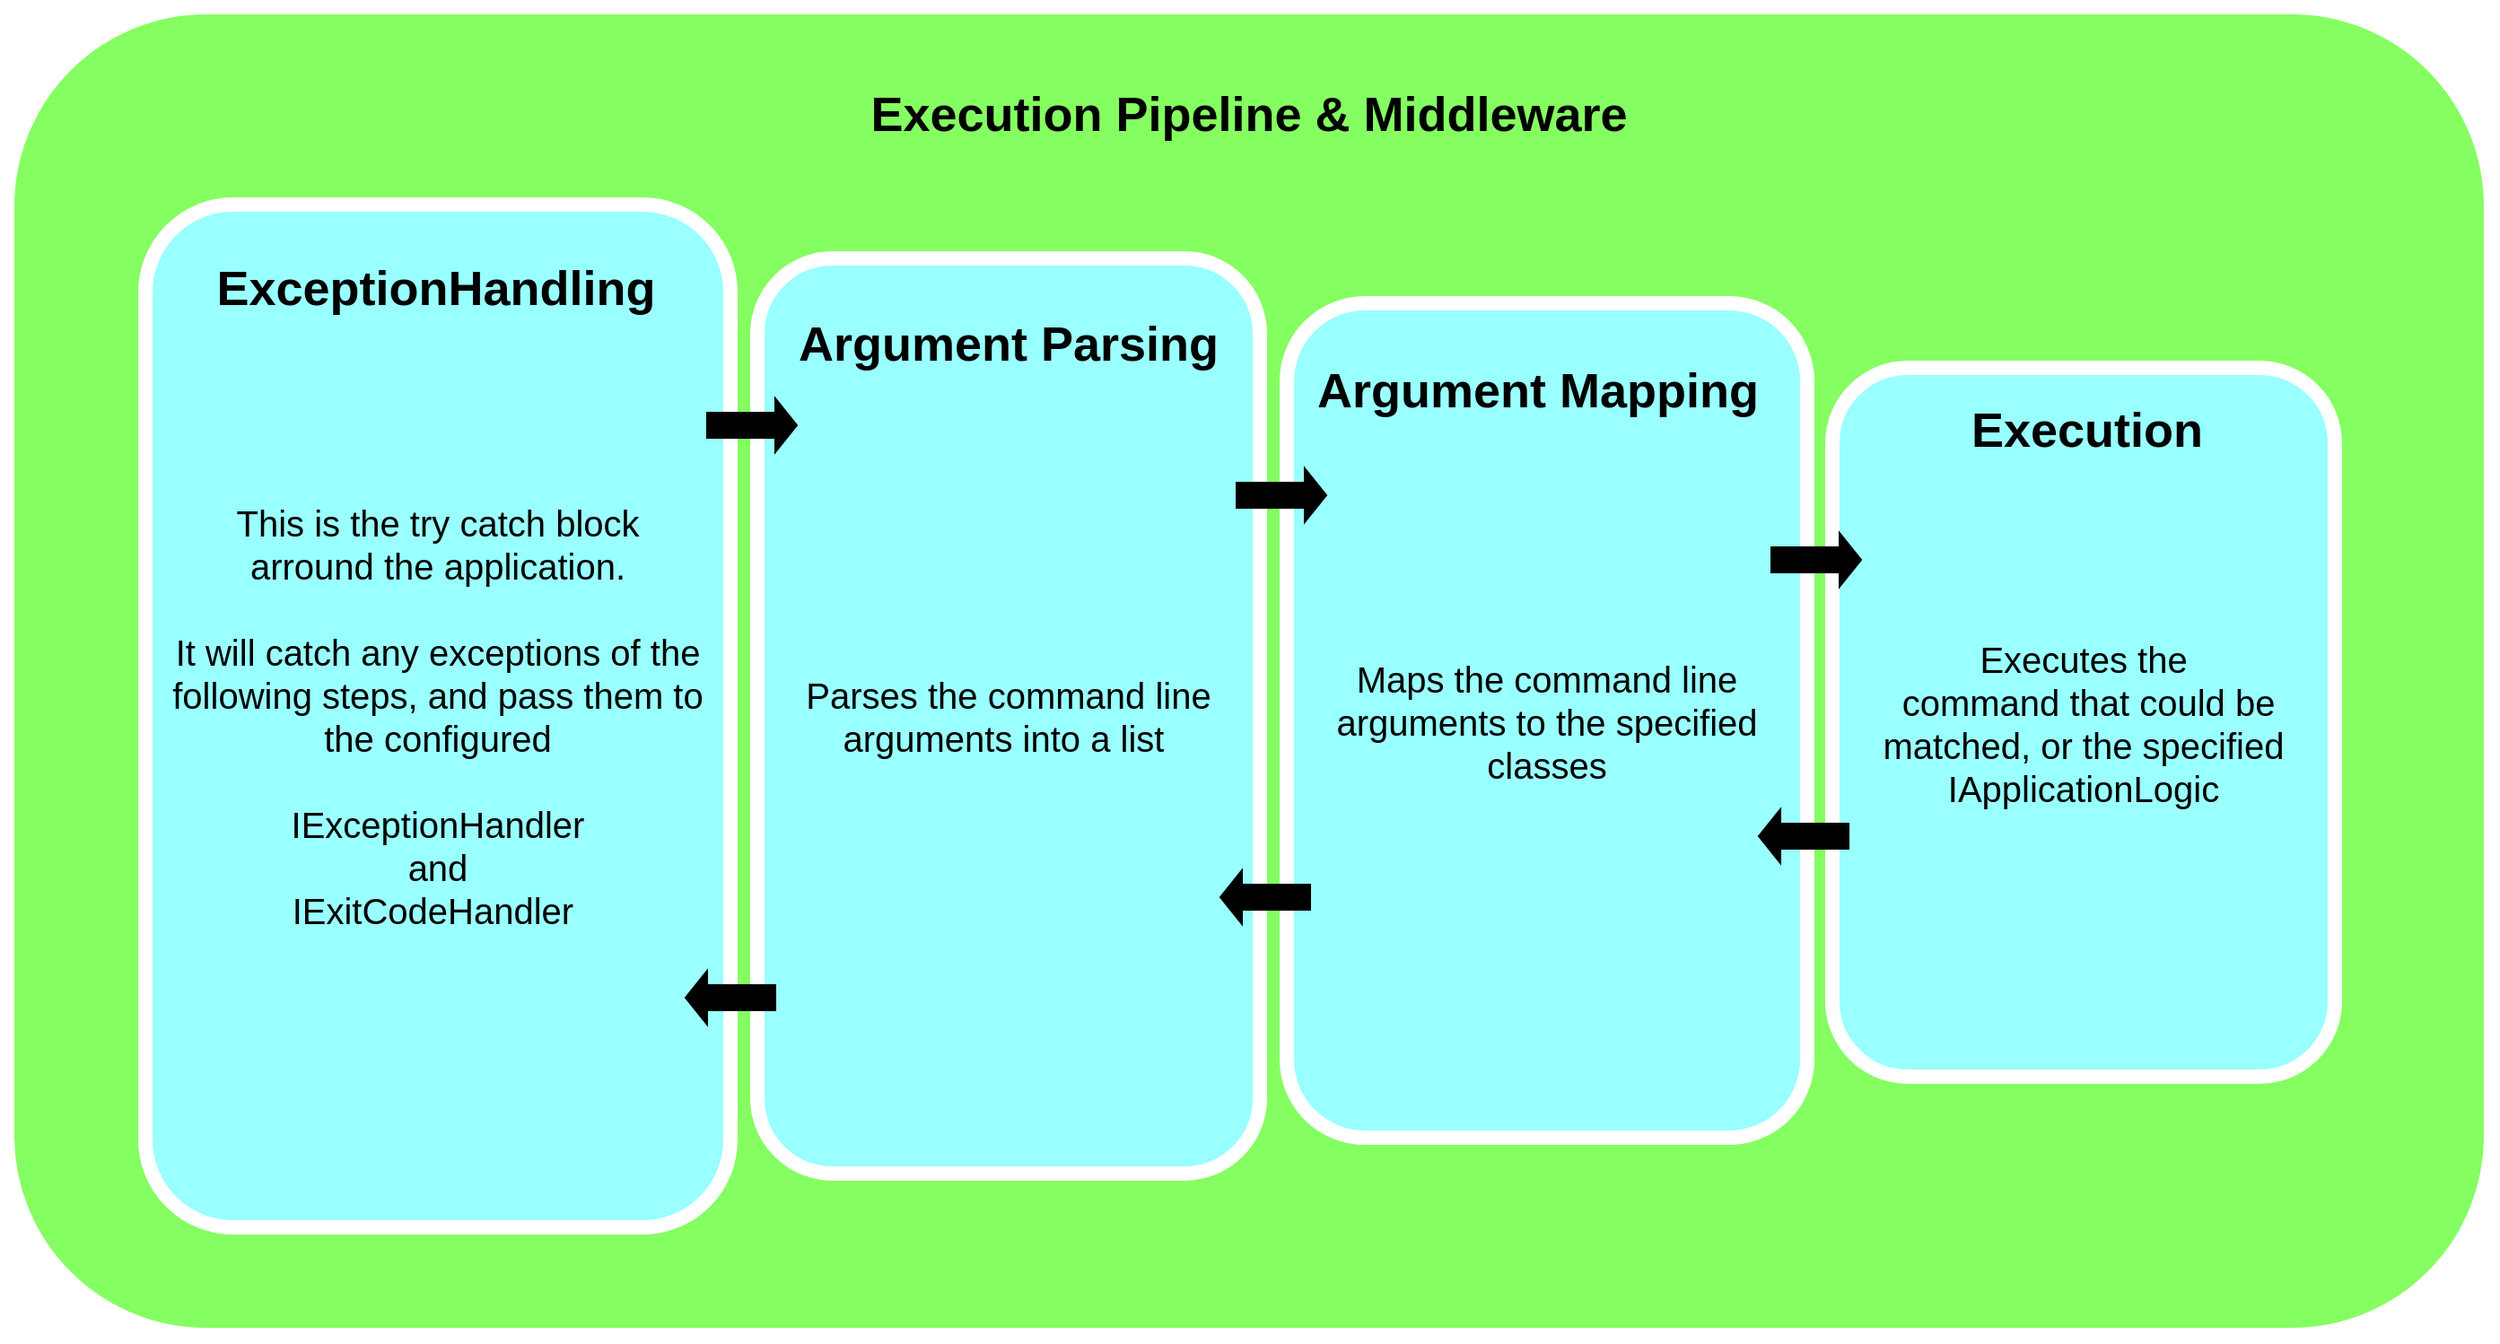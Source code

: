 <mxfile version="20.4.0" type="github">
  <diagram name="Page-1" id="12e1b939-464a-85fe-373e-61e167be1490">
    <mxGraphModel dx="1182" dy="764" grid="1" gridSize="10" guides="1" tooltips="1" connect="1" arrows="1" fold="1" page="1" pageScale="1.5" pageWidth="1169" pageHeight="826" background="none" math="0" shadow="0">
      <root>
        <mxCell id="0" />
        <mxCell id="1" parent="0" />
        <mxCell id="tFL_z6fTOWI6ww-LD4Xw-5" value="" style="whiteSpace=wrap;html=1;rounded=1;shadow=0;strokeWidth=8;fontSize=20;align=center;fillColor=#85FE61;strokeColor=#FFFFFF;" parent="1" vertex="1">
          <mxGeometry x="193" y="240" width="1384" height="740" as="geometry" />
        </mxCell>
        <mxCell id="60da8b9f42644d3a-2" value="This is the try catch block&lt;br&gt;arround the application.&lt;br&gt;&lt;br&gt;It will catch any exceptions of the following steps, and pass them to the configured&lt;br&gt;&lt;br&gt;IExceptionHandler&lt;br&gt;and&lt;br&gt;IExitCodeHandler&amp;nbsp;" style="whiteSpace=wrap;html=1;rounded=1;shadow=0;strokeWidth=8;fontSize=20;align=center;fillColor=#99FFFF;strokeColor=#FFFFFF;" parent="1" vertex="1">
          <mxGeometry x="270" y="350" width="326" height="570" as="geometry" />
        </mxCell>
        <mxCell id="60da8b9f42644d3a-3" value="ExceptionHandling" style="text;html=1;strokeColor=none;fillColor=none;align=center;verticalAlign=middle;whiteSpace=wrap;rounded=0;shadow=0;fontSize=27;fontColor=#000000;fontStyle=1" parent="1" vertex="1">
          <mxGeometry x="292" y="367" width="280" height="60" as="geometry" />
        </mxCell>
        <mxCell id="60da8b9f42644d3a-17" value="Parses the command line arguments into a list&amp;nbsp;" style="whiteSpace=wrap;html=1;rounded=1;shadow=0;strokeWidth=8;fontSize=20;align=center;fillColor=#99FFFF;strokeColor=#FFFFFF;" parent="1" vertex="1">
          <mxGeometry x="611" y="380" width="280" height="510" as="geometry" />
        </mxCell>
        <mxCell id="60da8b9f42644d3a-18" value="Argument Parsing" style="text;html=1;strokeColor=none;fillColor=none;align=center;verticalAlign=middle;whiteSpace=wrap;rounded=0;shadow=0;fontSize=27;fontColor=#000000;fontStyle=1" parent="1" vertex="1">
          <mxGeometry x="611" y="398" width="280" height="60" as="geometry" />
        </mxCell>
        <mxCell id="60da8b9f42644d3a-24" value="Maps the command line arguments to the specified classes" style="whiteSpace=wrap;html=1;rounded=1;shadow=0;strokeWidth=8;fontSize=20;align=center;fillColor=#99FFFF;strokeColor=#FFFFFF;" parent="1" vertex="1">
          <mxGeometry x="906" y="405" width="290" height="465" as="geometry" />
        </mxCell>
        <mxCell id="60da8b9f42644d3a-25" value="Argument Mapping" style="text;html=1;strokeColor=none;fillColor=none;align=center;verticalAlign=middle;whiteSpace=wrap;rounded=0;shadow=0;fontSize=27;fontColor=#000000;fontStyle=1" parent="1" vertex="1">
          <mxGeometry x="906" y="424" width="280" height="60" as="geometry" />
        </mxCell>
        <mxCell id="60da8b9f42644d3a-31" value="Executes the &lt;br&gt;&amp;nbsp;command that could be matched, or the specified IApplicationLogic" style="whiteSpace=wrap;html=1;rounded=1;shadow=0;strokeWidth=8;fontSize=20;align=center;fillColor=#99FFFF;strokeColor=#FFFFFF;" parent="1" vertex="1">
          <mxGeometry x="1210" y="441" width="280" height="395" as="geometry" />
        </mxCell>
        <mxCell id="60da8b9f42644d3a-32" value="Execution" style="text;html=1;strokeColor=none;fillColor=none;align=center;verticalAlign=middle;whiteSpace=wrap;rounded=0;shadow=0;fontSize=27;fontColor=#000000;fontStyle=1" parent="1" vertex="1">
          <mxGeometry x="1212" y="446" width="280" height="60" as="geometry" />
        </mxCell>
        <mxCell id="tFL_z6fTOWI6ww-LD4Xw-6" value="Execution Pipeline &amp;amp; Middleware" style="text;html=1;strokeColor=none;fillColor=none;align=center;verticalAlign=middle;whiteSpace=wrap;rounded=0;shadow=0;fontSize=27;fontColor=#000000;fontStyle=1" parent="1" vertex="1">
          <mxGeometry x="280" y="270" width="1210" height="60" as="geometry" />
        </mxCell>
        <mxCell id="tFL_z6fTOWI6ww-LD4Xw-21" value="" style="shape=singleArrow;whiteSpace=wrap;html=1;rounded=0;shadow=0;fontFamily=Helvetica;fontSize=27;fontColor=#000000;fillColor=#000000;gradientColor=none;arrowWidth=0.467;arrowSize=0.24;" parent="1" vertex="1">
          <mxGeometry x="583" y="458" width="50" height="30" as="geometry" />
        </mxCell>
        <mxCell id="tFL_z6fTOWI6ww-LD4Xw-22" value="" style="shape=singleArrow;whiteSpace=wrap;html=1;rounded=0;shadow=0;fontFamily=Helvetica;fontSize=27;fontColor=#000000;fillColor=#000000;gradientColor=none;arrowWidth=0.467;arrowSize=0.24;" parent="1" vertex="1">
          <mxGeometry x="878" y="497" width="50" height="30" as="geometry" />
        </mxCell>
        <mxCell id="tFL_z6fTOWI6ww-LD4Xw-23" value="" style="shape=singleArrow;whiteSpace=wrap;html=1;rounded=0;shadow=0;fontFamily=Helvetica;fontSize=27;fontColor=#000000;fillColor=#000000;gradientColor=none;arrowWidth=0.467;arrowSize=0.24;" parent="1" vertex="1">
          <mxGeometry x="1176" y="533" width="50" height="30" as="geometry" />
        </mxCell>
        <mxCell id="tFL_z6fTOWI6ww-LD4Xw-25" value="" style="shape=singleArrow;whiteSpace=wrap;html=1;rounded=0;shadow=0;fontFamily=Helvetica;fontSize=27;fontColor=#000000;fillColor=#000000;gradientColor=none;arrowWidth=0.467;arrowSize=0.24;rotation=-180;" parent="1" vertex="1">
          <mxGeometry x="1169" y="687" width="50" height="30" as="geometry" />
        </mxCell>
        <mxCell id="tFL_z6fTOWI6ww-LD4Xw-26" value="" style="shape=singleArrow;whiteSpace=wrap;html=1;rounded=0;shadow=0;fontFamily=Helvetica;fontSize=27;fontColor=#000000;fillColor=#000000;gradientColor=none;arrowWidth=0.467;arrowSize=0.24;rotation=-180;" parent="1" vertex="1">
          <mxGeometry x="869" y="721" width="50" height="30" as="geometry" />
        </mxCell>
        <mxCell id="tFL_z6fTOWI6ww-LD4Xw-28" value="" style="shape=singleArrow;whiteSpace=wrap;html=1;rounded=0;shadow=0;fontFamily=Helvetica;fontSize=27;fontColor=#000000;fillColor=#000000;gradientColor=none;arrowWidth=0.467;arrowSize=0.24;rotation=-180;" parent="1" vertex="1">
          <mxGeometry x="571" y="777" width="50" height="30" as="geometry" />
        </mxCell>
      </root>
    </mxGraphModel>
  </diagram>
</mxfile>
